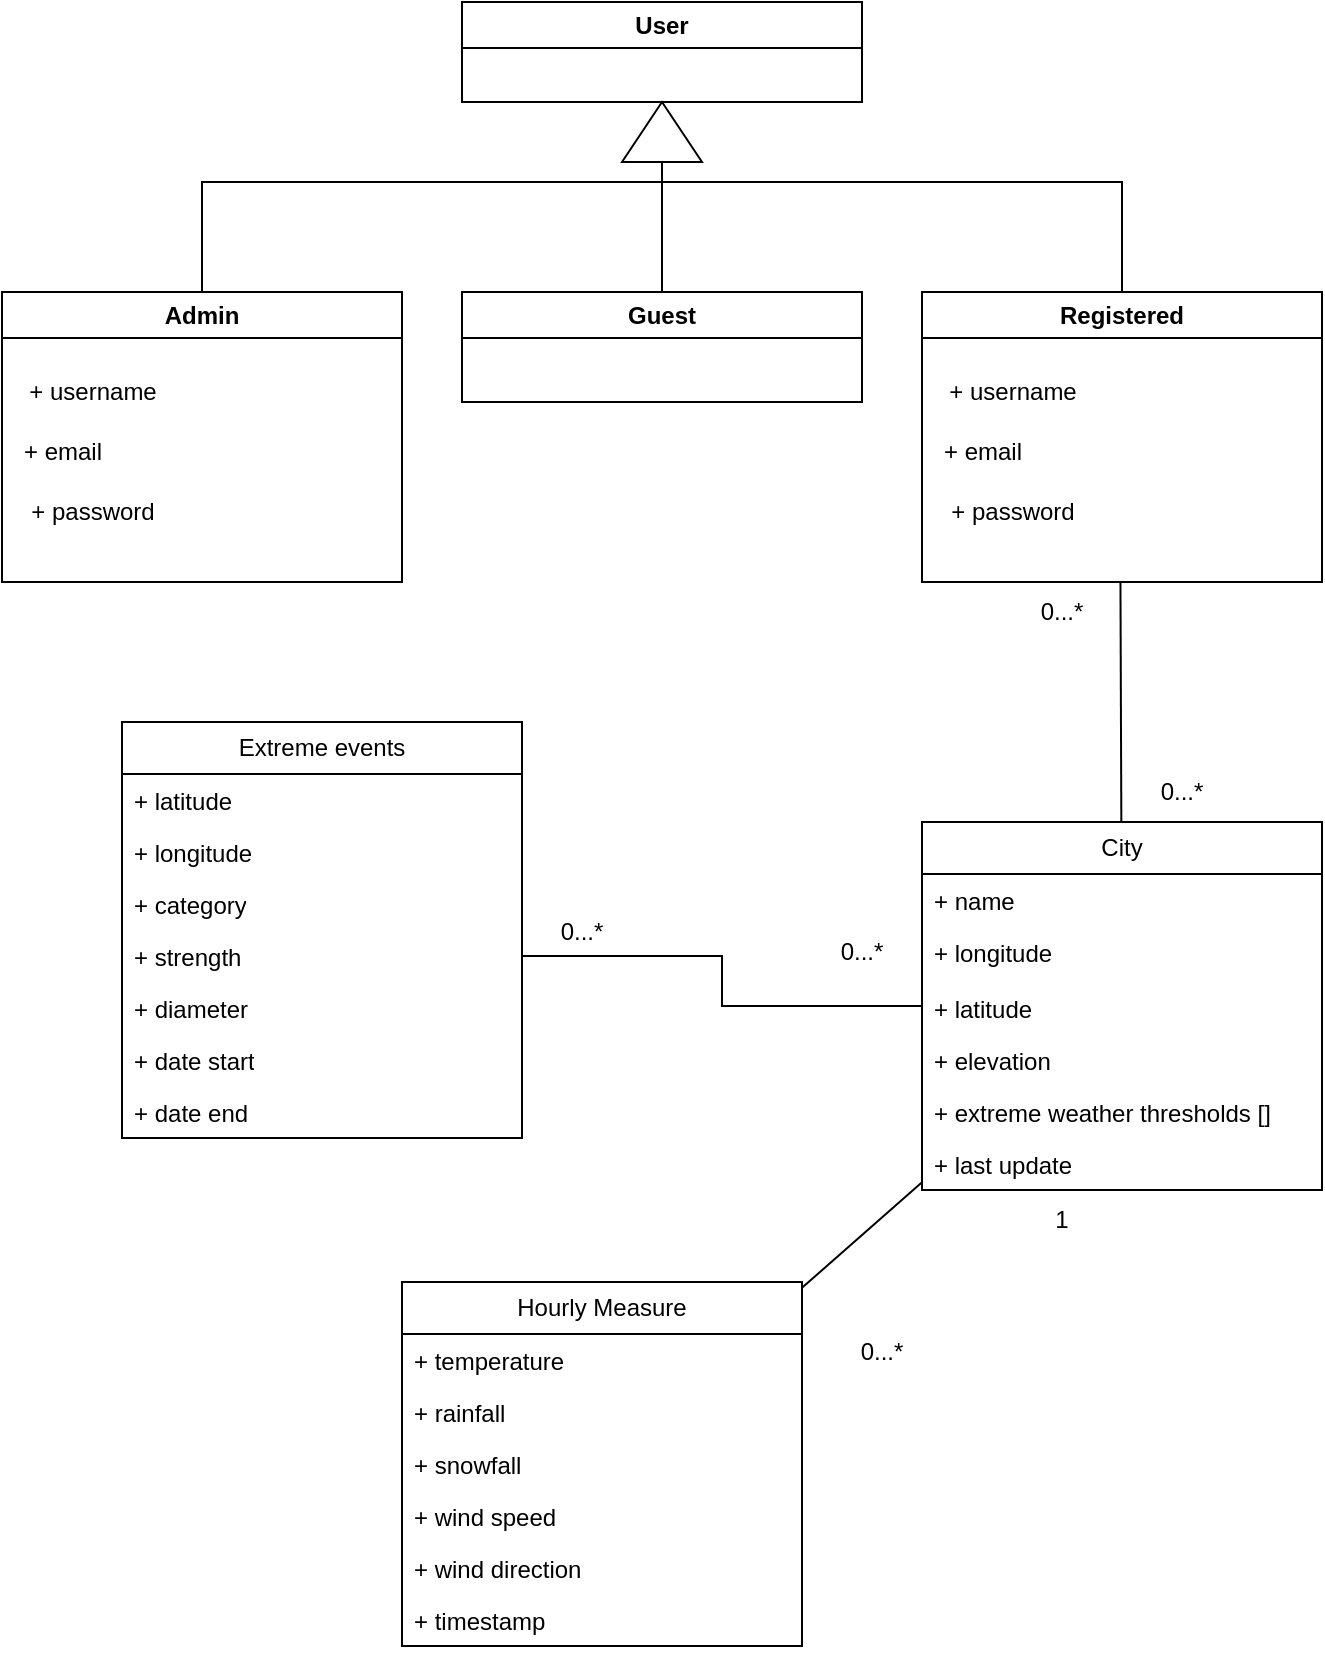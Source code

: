 <mxfile version="25.0.1">
  <diagram name="Page-1" id="KL36ChU9oAp8NsP1BuJF">
    <mxGraphModel dx="1971" dy="1699" grid="1" gridSize="10" guides="1" tooltips="1" connect="1" arrows="1" fold="1" page="1" pageScale="1" pageWidth="850" pageHeight="1100" math="0" shadow="0">
      <root>
        <mxCell id="0" />
        <mxCell id="1" parent="0" />
        <mxCell id="8LZbqdLIqy8Ak0c2T1Xg-3" value="User" style="swimlane;whiteSpace=wrap;html=1;startSize=23;" parent="1" vertex="1">
          <mxGeometry x="-510" y="-930" width="200" height="50" as="geometry" />
        </mxCell>
        <mxCell id="8LZbqdLIqy8Ak0c2T1Xg-14" style="edgeStyle=orthogonalEdgeStyle;rounded=0;orthogonalLoop=1;jettySize=auto;html=1;exitX=0.5;exitY=0;exitDx=0;exitDy=0;entryX=0.5;entryY=1;entryDx=0;entryDy=0;" parent="1" source="8LZbqdLIqy8Ak0c2T1Xg-4" target="8LZbqdLIqy8Ak0c2T1Xg-3" edge="1">
          <mxGeometry relative="1" as="geometry" />
        </mxCell>
        <mxCell id="8LZbqdLIqy8Ak0c2T1Xg-4" value="Guest" style="swimlane;whiteSpace=wrap;html=1;" parent="1" vertex="1">
          <mxGeometry x="-510" y="-785" width="200" height="55" as="geometry" />
        </mxCell>
        <mxCell id="8LZbqdLIqy8Ak0c2T1Xg-11" style="edgeStyle=orthogonalEdgeStyle;rounded=0;orthogonalLoop=1;jettySize=auto;html=1;exitX=0.5;exitY=0;exitDx=0;exitDy=0;entryX=0.5;entryY=1;entryDx=0;entryDy=0;" parent="1" source="8LZbqdLIqy8Ak0c2T1Xg-5" target="8LZbqdLIqy8Ak0c2T1Xg-3" edge="1">
          <mxGeometry relative="1" as="geometry">
            <Array as="points">
              <mxPoint x="-640" y="-840" />
              <mxPoint x="-410" y="-840" />
            </Array>
          </mxGeometry>
        </mxCell>
        <mxCell id="8LZbqdLIqy8Ak0c2T1Xg-5" value="Admin" style="swimlane;whiteSpace=wrap;html=1;" parent="1" vertex="1">
          <mxGeometry x="-740" y="-785" width="200" height="145" as="geometry" />
        </mxCell>
        <mxCell id="_bq464Kxq-2n_JhR32WJ-4" value="&lt;div&gt;+ username&lt;/div&gt;" style="text;html=1;align=center;verticalAlign=middle;resizable=0;points=[];autosize=1;strokeColor=none;fillColor=none;" vertex="1" parent="8LZbqdLIqy8Ak0c2T1Xg-5">
          <mxGeometry y="35" width="90" height="30" as="geometry" />
        </mxCell>
        <mxCell id="_bq464Kxq-2n_JhR32WJ-5" value="+ email" style="text;html=1;align=center;verticalAlign=middle;resizable=0;points=[];autosize=1;strokeColor=none;fillColor=none;" vertex="1" parent="8LZbqdLIqy8Ak0c2T1Xg-5">
          <mxGeometry y="65" width="60" height="30" as="geometry" />
        </mxCell>
        <mxCell id="_bq464Kxq-2n_JhR32WJ-6" value="+ password" style="text;html=1;align=center;verticalAlign=middle;resizable=0;points=[];autosize=1;strokeColor=none;fillColor=none;" vertex="1" parent="8LZbqdLIqy8Ak0c2T1Xg-5">
          <mxGeometry y="95" width="90" height="30" as="geometry" />
        </mxCell>
        <mxCell id="8LZbqdLIqy8Ak0c2T1Xg-17" style="edgeStyle=orthogonalEdgeStyle;rounded=0;orthogonalLoop=1;jettySize=auto;html=1;entryX=1;entryY=0.5;entryDx=0;entryDy=0;" parent="1" source="8LZbqdLIqy8Ak0c2T1Xg-8" target="8LZbqdLIqy8Ak0c2T1Xg-15" edge="1">
          <mxGeometry relative="1" as="geometry">
            <mxPoint x="-410" y="-840" as="targetPoint" />
            <Array as="points">
              <mxPoint x="-180" y="-840" />
              <mxPoint x="-410" y="-840" />
            </Array>
          </mxGeometry>
        </mxCell>
        <mxCell id="8LZbqdLIqy8Ak0c2T1Xg-15" value="" style="triangle;whiteSpace=wrap;html=1;direction=north;" parent="1" vertex="1">
          <mxGeometry x="-430" y="-880" width="40" height="30" as="geometry" />
        </mxCell>
        <mxCell id="8LZbqdLIqy8Ak0c2T1Xg-43" value="" style="endArrow=none;html=1;rounded=0;" parent="1" edge="1" source="8LZbqdLIqy8Ak0c2T1Xg-32">
          <mxGeometry width="50" height="50" relative="1" as="geometry">
            <mxPoint x="-181" y="-522" as="sourcePoint" />
            <mxPoint x="-180.77" y="-640" as="targetPoint" />
          </mxGeometry>
        </mxCell>
        <mxCell id="8LZbqdLIqy8Ak0c2T1Xg-46" value="" style="endArrow=none;html=1;rounded=0;" parent="1" edge="1" target="8LZbqdLIqy8Ak0c2T1Xg-32" source="8LZbqdLIqy8Ak0c2T1Xg-37">
          <mxGeometry width="50" height="50" relative="1" as="geometry">
            <mxPoint x="-180" y="-292" as="sourcePoint" />
            <mxPoint x="-179.77" y="-410" as="targetPoint" />
          </mxGeometry>
        </mxCell>
        <mxCell id="_bq464Kxq-2n_JhR32WJ-3" value="" style="group" vertex="1" connectable="0" parent="1">
          <mxGeometry x="-280" y="-785" width="200" height="175" as="geometry" />
        </mxCell>
        <mxCell id="8LZbqdLIqy8Ak0c2T1Xg-8" value="Registered" style="swimlane;whiteSpace=wrap;html=1;startSize=23;" parent="_bq464Kxq-2n_JhR32WJ-3" vertex="1">
          <mxGeometry width="200" height="145" as="geometry" />
        </mxCell>
        <mxCell id="8LZbqdLIqy8Ak0c2T1Xg-23" value="&lt;div&gt;+ username&lt;/div&gt;" style="text;html=1;align=center;verticalAlign=middle;resizable=0;points=[];autosize=1;strokeColor=none;fillColor=none;" parent="8LZbqdLIqy8Ak0c2T1Xg-8" vertex="1">
          <mxGeometry y="35" width="90" height="30" as="geometry" />
        </mxCell>
        <mxCell id="8LZbqdLIqy8Ak0c2T1Xg-26" value="+ email" style="text;html=1;align=center;verticalAlign=middle;resizable=0;points=[];autosize=1;strokeColor=none;fillColor=none;" parent="8LZbqdLIqy8Ak0c2T1Xg-8" vertex="1">
          <mxGeometry y="65" width="60" height="30" as="geometry" />
        </mxCell>
        <mxCell id="8LZbqdLIqy8Ak0c2T1Xg-27" value="+ password" style="text;html=1;align=center;verticalAlign=middle;resizable=0;points=[];autosize=1;strokeColor=none;fillColor=none;" parent="8LZbqdLIqy8Ak0c2T1Xg-8" vertex="1">
          <mxGeometry y="95" width="90" height="30" as="geometry" />
        </mxCell>
        <mxCell id="8LZbqdLIqy8Ak0c2T1Xg-44" value="0...*" style="text;html=1;align=center;verticalAlign=middle;whiteSpace=wrap;rounded=0;" parent="_bq464Kxq-2n_JhR32WJ-3" vertex="1">
          <mxGeometry x="40" y="145" width="60" height="30" as="geometry" />
        </mxCell>
        <mxCell id="_bq464Kxq-2n_JhR32WJ-15" value="Extreme events" style="swimlane;fontStyle=0;childLayout=stackLayout;horizontal=1;startSize=26;fillColor=none;horizontalStack=0;resizeParent=1;resizeParentMax=0;resizeLast=0;collapsible=1;marginBottom=0;whiteSpace=wrap;html=1;" vertex="1" parent="1">
          <mxGeometry x="-680" y="-570" width="200" height="208" as="geometry" />
        </mxCell>
        <mxCell id="_bq464Kxq-2n_JhR32WJ-16" value="+ latitude" style="text;strokeColor=none;fillColor=none;align=left;verticalAlign=top;spacingLeft=4;spacingRight=4;overflow=hidden;rotatable=0;points=[[0,0.5],[1,0.5]];portConstraint=eastwest;whiteSpace=wrap;html=1;" vertex="1" parent="_bq464Kxq-2n_JhR32WJ-15">
          <mxGeometry y="26" width="200" height="26" as="geometry" />
        </mxCell>
        <mxCell id="_bq464Kxq-2n_JhR32WJ-17" value="+ longitude" style="text;strokeColor=none;fillColor=none;align=left;verticalAlign=top;spacingLeft=4;spacingRight=4;overflow=hidden;rotatable=0;points=[[0,0.5],[1,0.5]];portConstraint=eastwest;whiteSpace=wrap;html=1;" vertex="1" parent="_bq464Kxq-2n_JhR32WJ-15">
          <mxGeometry y="52" width="200" height="26" as="geometry" />
        </mxCell>
        <mxCell id="_bq464Kxq-2n_JhR32WJ-19" value="+ category" style="text;strokeColor=none;fillColor=none;align=left;verticalAlign=top;spacingLeft=4;spacingRight=4;overflow=hidden;rotatable=0;points=[[0,0.5],[1,0.5]];portConstraint=eastwest;whiteSpace=wrap;html=1;" vertex="1" parent="_bq464Kxq-2n_JhR32WJ-15">
          <mxGeometry y="78" width="200" height="26" as="geometry" />
        </mxCell>
        <mxCell id="_bq464Kxq-2n_JhR32WJ-20" value="+ strength" style="text;strokeColor=none;fillColor=none;align=left;verticalAlign=top;spacingLeft=4;spacingRight=4;overflow=hidden;rotatable=0;points=[[0,0.5],[1,0.5]];portConstraint=eastwest;whiteSpace=wrap;html=1;" vertex="1" parent="_bq464Kxq-2n_JhR32WJ-15">
          <mxGeometry y="104" width="200" height="26" as="geometry" />
        </mxCell>
        <mxCell id="_bq464Kxq-2n_JhR32WJ-21" value="+ diameter" style="text;strokeColor=none;fillColor=none;align=left;verticalAlign=top;spacingLeft=4;spacingRight=4;overflow=hidden;rotatable=0;points=[[0,0.5],[1,0.5]];portConstraint=eastwest;whiteSpace=wrap;html=1;" vertex="1" parent="_bq464Kxq-2n_JhR32WJ-15">
          <mxGeometry y="130" width="200" height="26" as="geometry" />
        </mxCell>
        <mxCell id="_bq464Kxq-2n_JhR32WJ-40" value="+ date start" style="text;strokeColor=none;fillColor=none;align=left;verticalAlign=top;spacingLeft=4;spacingRight=4;overflow=hidden;rotatable=0;points=[[0,0.5],[1,0.5]];portConstraint=eastwest;whiteSpace=wrap;html=1;" vertex="1" parent="_bq464Kxq-2n_JhR32WJ-15">
          <mxGeometry y="156" width="200" height="26" as="geometry" />
        </mxCell>
        <mxCell id="_bq464Kxq-2n_JhR32WJ-18" value="+ date end" style="text;strokeColor=none;fillColor=none;align=left;verticalAlign=top;spacingLeft=4;spacingRight=4;overflow=hidden;rotatable=0;points=[[0,0.5],[1,0.5]];portConstraint=eastwest;whiteSpace=wrap;html=1;" vertex="1" parent="_bq464Kxq-2n_JhR32WJ-15">
          <mxGeometry y="182" width="200" height="26" as="geometry" />
        </mxCell>
        <mxCell id="_bq464Kxq-2n_JhR32WJ-23" style="edgeStyle=orthogonalEdgeStyle;rounded=0;orthogonalLoop=1;jettySize=auto;html=1;endArrow=none;endFill=0;" edge="1" parent="1" source="_bq464Kxq-2n_JhR32WJ-20" target="8LZbqdLIqy8Ak0c2T1Xg-32">
          <mxGeometry relative="1" as="geometry" />
        </mxCell>
        <mxCell id="_bq464Kxq-2n_JhR32WJ-26" value="0...*" style="text;html=1;align=center;verticalAlign=middle;whiteSpace=wrap;rounded=0;" vertex="1" parent="1">
          <mxGeometry x="-480" y="-480" width="60" height="30" as="geometry" />
        </mxCell>
        <mxCell id="_bq464Kxq-2n_JhR32WJ-29" value="0...*" style="text;html=1;align=center;verticalAlign=middle;whiteSpace=wrap;rounded=0;" vertex="1" parent="1">
          <mxGeometry x="-340" y="-470" width="60" height="30" as="geometry" />
        </mxCell>
        <mxCell id="8LZbqdLIqy8Ak0c2T1Xg-32" value="City" style="swimlane;fontStyle=0;childLayout=stackLayout;horizontal=1;startSize=26;fillColor=none;horizontalStack=0;resizeParent=1;resizeParentMax=0;resizeLast=0;collapsible=1;marginBottom=0;whiteSpace=wrap;html=1;" parent="1" vertex="1">
          <mxGeometry x="-280" y="-520" width="200" height="184" as="geometry" />
        </mxCell>
        <mxCell id="8LZbqdLIqy8Ak0c2T1Xg-33" value="+ name" style="text;strokeColor=none;fillColor=none;align=left;verticalAlign=top;spacingLeft=4;spacingRight=4;overflow=hidden;rotatable=0;points=[[0,0.5],[1,0.5]];portConstraint=eastwest;whiteSpace=wrap;html=1;" parent="8LZbqdLIqy8Ak0c2T1Xg-32" vertex="1">
          <mxGeometry y="26" width="200" height="26" as="geometry" />
        </mxCell>
        <mxCell id="8LZbqdLIqy8Ak0c2T1Xg-35" value="+ longitude" style="text;strokeColor=none;fillColor=none;align=left;verticalAlign=top;spacingLeft=4;spacingRight=4;overflow=hidden;rotatable=0;points=[[0,0.5],[1,0.5]];portConstraint=eastwest;whiteSpace=wrap;html=1;" parent="8LZbqdLIqy8Ak0c2T1Xg-32" vertex="1">
          <mxGeometry y="52" width="200" height="28" as="geometry" />
        </mxCell>
        <mxCell id="_bq464Kxq-2n_JhR32WJ-31" value="+ latitude" style="text;strokeColor=none;fillColor=none;align=left;verticalAlign=top;spacingLeft=4;spacingRight=4;overflow=hidden;rotatable=0;points=[[0,0.5],[1,0.5]];portConstraint=eastwest;whiteSpace=wrap;html=1;" vertex="1" parent="8LZbqdLIqy8Ak0c2T1Xg-32">
          <mxGeometry y="80" width="200" height="26" as="geometry" />
        </mxCell>
        <mxCell id="_bq464Kxq-2n_JhR32WJ-39" value="+ elevation" style="text;strokeColor=none;fillColor=none;align=left;verticalAlign=top;spacingLeft=4;spacingRight=4;overflow=hidden;rotatable=0;points=[[0,0.5],[1,0.5]];portConstraint=eastwest;whiteSpace=wrap;html=1;" vertex="1" parent="8LZbqdLIqy8Ak0c2T1Xg-32">
          <mxGeometry y="106" width="200" height="26" as="geometry" />
        </mxCell>
        <mxCell id="_bq464Kxq-2n_JhR32WJ-42" value="+ extreme weather thresholds []" style="text;strokeColor=none;fillColor=none;align=left;verticalAlign=top;spacingLeft=4;spacingRight=4;overflow=hidden;rotatable=0;points=[[0,0.5],[1,0.5]];portConstraint=eastwest;whiteSpace=wrap;html=1;" vertex="1" parent="8LZbqdLIqy8Ak0c2T1Xg-32">
          <mxGeometry y="132" width="200" height="26" as="geometry" />
        </mxCell>
        <mxCell id="8LZbqdLIqy8Ak0c2T1Xg-34" value="+ last update" style="text;strokeColor=none;fillColor=none;align=left;verticalAlign=top;spacingLeft=4;spacingRight=4;overflow=hidden;rotatable=0;points=[[0,0.5],[1,0.5]];portConstraint=eastwest;whiteSpace=wrap;html=1;" parent="8LZbqdLIqy8Ak0c2T1Xg-32" vertex="1">
          <mxGeometry y="158" width="200" height="26" as="geometry" />
        </mxCell>
        <mxCell id="8LZbqdLIqy8Ak0c2T1Xg-45" value="0...*" style="text;html=1;align=center;verticalAlign=middle;whiteSpace=wrap;rounded=0;" parent="1" vertex="1">
          <mxGeometry x="-180" y="-550" width="60" height="30" as="geometry" />
        </mxCell>
        <mxCell id="8LZbqdLIqy8Ak0c2T1Xg-37" value="Hourly Measure" style="swimlane;fontStyle=0;childLayout=stackLayout;horizontal=1;startSize=26;fillColor=none;horizontalStack=0;resizeParent=1;resizeParentMax=0;resizeLast=0;collapsible=1;marginBottom=0;whiteSpace=wrap;html=1;" parent="1" vertex="1">
          <mxGeometry x="-540" y="-290" width="200" height="182" as="geometry" />
        </mxCell>
        <mxCell id="_bq464Kxq-2n_JhR32WJ-36" value="+ temperature" style="text;strokeColor=none;fillColor=none;align=left;verticalAlign=top;spacingLeft=4;spacingRight=4;overflow=hidden;rotatable=0;points=[[0,0.5],[1,0.5]];portConstraint=eastwest;whiteSpace=wrap;html=1;" vertex="1" parent="8LZbqdLIqy8Ak0c2T1Xg-37">
          <mxGeometry y="26" width="200" height="26" as="geometry" />
        </mxCell>
        <mxCell id="8LZbqdLIqy8Ak0c2T1Xg-39" value="+ rainfall" style="text;strokeColor=none;fillColor=none;align=left;verticalAlign=top;spacingLeft=4;spacingRight=4;overflow=hidden;rotatable=0;points=[[0,0.5],[1,0.5]];portConstraint=eastwest;whiteSpace=wrap;html=1;" parent="8LZbqdLIqy8Ak0c2T1Xg-37" vertex="1">
          <mxGeometry y="52" width="200" height="26" as="geometry" />
        </mxCell>
        <mxCell id="_bq464Kxq-2n_JhR32WJ-33" value="+ snowfall" style="text;strokeColor=none;fillColor=none;align=left;verticalAlign=top;spacingLeft=4;spacingRight=4;overflow=hidden;rotatable=0;points=[[0,0.5],[1,0.5]];portConstraint=eastwest;whiteSpace=wrap;html=1;" vertex="1" parent="8LZbqdLIqy8Ak0c2T1Xg-37">
          <mxGeometry y="78" width="200" height="26" as="geometry" />
        </mxCell>
        <mxCell id="_bq464Kxq-2n_JhR32WJ-34" value="+ wind speed" style="text;strokeColor=none;fillColor=none;align=left;verticalAlign=top;spacingLeft=4;spacingRight=4;overflow=hidden;rotatable=0;points=[[0,0.5],[1,0.5]];portConstraint=eastwest;whiteSpace=wrap;html=1;" vertex="1" parent="8LZbqdLIqy8Ak0c2T1Xg-37">
          <mxGeometry y="104" width="200" height="26" as="geometry" />
        </mxCell>
        <mxCell id="_bq464Kxq-2n_JhR32WJ-35" value="+ wind direction" style="text;strokeColor=none;fillColor=none;align=left;verticalAlign=top;spacingLeft=4;spacingRight=4;overflow=hidden;rotatable=0;points=[[0,0.5],[1,0.5]];portConstraint=eastwest;whiteSpace=wrap;html=1;" vertex="1" parent="8LZbqdLIqy8Ak0c2T1Xg-37">
          <mxGeometry y="130" width="200" height="26" as="geometry" />
        </mxCell>
        <mxCell id="8LZbqdLIqy8Ak0c2T1Xg-40" value="+ timestamp" style="text;strokeColor=none;fillColor=none;align=left;verticalAlign=top;spacingLeft=4;spacingRight=4;overflow=hidden;rotatable=0;points=[[0,0.5],[1,0.5]];portConstraint=eastwest;whiteSpace=wrap;html=1;" parent="8LZbqdLIqy8Ak0c2T1Xg-37" vertex="1">
          <mxGeometry y="156" width="200" height="26" as="geometry" />
        </mxCell>
        <mxCell id="8LZbqdLIqy8Ak0c2T1Xg-48" value="1" style="text;html=1;align=center;verticalAlign=middle;whiteSpace=wrap;rounded=0;" parent="1" vertex="1">
          <mxGeometry x="-240" y="-336" width="60" height="30" as="geometry" />
        </mxCell>
        <mxCell id="8LZbqdLIqy8Ak0c2T1Xg-47" value="0...*" style="text;html=1;align=center;verticalAlign=middle;whiteSpace=wrap;rounded=0;" parent="1" vertex="1">
          <mxGeometry x="-330" y="-270" width="60" height="30" as="geometry" />
        </mxCell>
      </root>
    </mxGraphModel>
  </diagram>
</mxfile>
